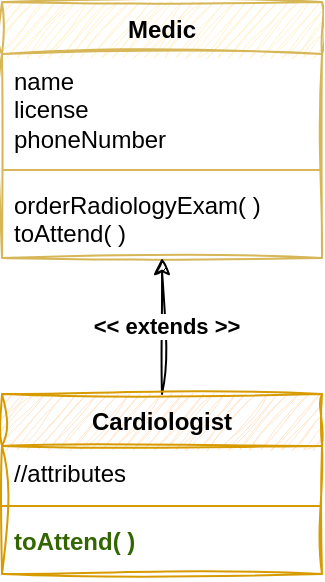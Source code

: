 <mxfile version="24.7.16" pages="3">
  <diagram name="Page-1" id="mh4xyo6f5S1Ok3j-xP9a">
    <mxGraphModel dx="1162" dy="649" grid="0" gridSize="10" guides="1" tooltips="1" connect="1" arrows="1" fold="1" page="1" pageScale="1" pageWidth="850" pageHeight="1100" math="0" shadow="0">
      <root>
        <mxCell id="0" />
        <mxCell id="1" parent="0" />
        <mxCell id="o3CdItLbr71ETqkRI1R_-1" value="Medic" style="swimlane;fontStyle=1;align=center;verticalAlign=top;childLayout=stackLayout;horizontal=1;startSize=26;horizontalStack=0;resizeParent=1;resizeParentMax=0;resizeLast=0;collapsible=1;marginBottom=0;whiteSpace=wrap;html=1;fillColor=#fff2cc;strokeColor=#d6b656;sketch=1;curveFitting=1;jiggle=2;rounded=0;" parent="1" vertex="1">
          <mxGeometry x="370" y="180" width="160" height="128" as="geometry" />
        </mxCell>
        <mxCell id="o3CdItLbr71ETqkRI1R_-2" value="name&lt;div&gt;license&lt;/div&gt;&lt;div&gt;phoneNumber&lt;/div&gt;" style="text;strokeColor=none;fillColor=none;align=left;verticalAlign=top;spacingLeft=4;spacingRight=4;overflow=hidden;rotatable=0;points=[[0,0.5],[1,0.5]];portConstraint=eastwest;whiteSpace=wrap;html=1;" parent="o3CdItLbr71ETqkRI1R_-1" vertex="1">
          <mxGeometry y="26" width="160" height="54" as="geometry" />
        </mxCell>
        <mxCell id="o3CdItLbr71ETqkRI1R_-3" value="" style="line;strokeWidth=1;fillColor=none;align=left;verticalAlign=middle;spacingTop=-1;spacingLeft=3;spacingRight=3;rotatable=0;labelPosition=right;points=[];portConstraint=eastwest;strokeColor=inherit;" parent="o3CdItLbr71ETqkRI1R_-1" vertex="1">
          <mxGeometry y="80" width="160" height="8" as="geometry" />
        </mxCell>
        <mxCell id="o3CdItLbr71ETqkRI1R_-4" value="orderRadiologyExam( )&lt;div&gt;toAttend( )&lt;/div&gt;" style="text;strokeColor=none;fillColor=none;align=left;verticalAlign=top;spacingLeft=4;spacingRight=4;overflow=hidden;rotatable=0;points=[[0,0.5],[1,0.5]];portConstraint=eastwest;whiteSpace=wrap;html=1;" parent="o3CdItLbr71ETqkRI1R_-1" vertex="1">
          <mxGeometry y="88" width="160" height="40" as="geometry" />
        </mxCell>
        <mxCell id="o3CdItLbr71ETqkRI1R_-9" style="edgeStyle=orthogonalEdgeStyle;rounded=0;orthogonalLoop=1;jettySize=auto;html=1;sketch=1;curveFitting=1;jiggle=2;" parent="1" source="o3CdItLbr71ETqkRI1R_-5" target="o3CdItLbr71ETqkRI1R_-1" edge="1">
          <mxGeometry relative="1" as="geometry" />
        </mxCell>
        <mxCell id="o3CdItLbr71ETqkRI1R_-10" value="&amp;lt;&amp;lt; extends &amp;gt;&amp;gt;" style="edgeLabel;html=1;align=center;verticalAlign=middle;resizable=0;points=[];fontStyle=1" parent="o3CdItLbr71ETqkRI1R_-9" vertex="1" connectable="0">
          <mxGeometry x="0.015" y="-2" relative="1" as="geometry">
            <mxPoint as="offset" />
          </mxGeometry>
        </mxCell>
        <mxCell id="o3CdItLbr71ETqkRI1R_-5" value="Cardiologist" style="swimlane;fontStyle=1;align=center;verticalAlign=top;childLayout=stackLayout;horizontal=1;startSize=26;horizontalStack=0;resizeParent=1;resizeParentMax=0;resizeLast=0;collapsible=1;marginBottom=0;whiteSpace=wrap;html=1;fillColor=#ffe6cc;strokeColor=#d79b00;sketch=1;curveFitting=1;jiggle=2;swimlaneLine=1;glass=0;shadow=0;" parent="1" vertex="1">
          <mxGeometry x="370" y="376" width="160" height="90" as="geometry" />
        </mxCell>
        <mxCell id="o3CdItLbr71ETqkRI1R_-6" value="//attributes" style="text;strokeColor=none;fillColor=none;align=left;verticalAlign=top;spacingLeft=4;spacingRight=4;overflow=hidden;rotatable=0;points=[[0,0.5],[1,0.5]];portConstraint=eastwest;whiteSpace=wrap;html=1;" parent="o3CdItLbr71ETqkRI1R_-5" vertex="1">
          <mxGeometry y="26" width="160" height="26" as="geometry" />
        </mxCell>
        <mxCell id="o3CdItLbr71ETqkRI1R_-7" value="" style="line;strokeWidth=1;fillColor=none;align=left;verticalAlign=middle;spacingTop=-1;spacingLeft=3;spacingRight=3;rotatable=0;labelPosition=right;points=[];portConstraint=eastwest;strokeColor=inherit;" parent="o3CdItLbr71ETqkRI1R_-5" vertex="1">
          <mxGeometry y="52" width="160" height="8" as="geometry" />
        </mxCell>
        <mxCell id="o3CdItLbr71ETqkRI1R_-8" value="&lt;div&gt;&lt;div&gt;&lt;font color=&quot;#336600&quot;&gt;&lt;b&gt;toAttend( )&lt;/b&gt;&lt;/font&gt;&lt;/div&gt;&lt;/div&gt;" style="text;strokeColor=none;fillColor=none;align=left;verticalAlign=top;spacingLeft=4;spacingRight=4;overflow=hidden;rotatable=0;points=[[0,0.5],[1,0.5]];portConstraint=eastwest;whiteSpace=wrap;html=1;" parent="o3CdItLbr71ETqkRI1R_-5" vertex="1">
          <mxGeometry y="60" width="160" height="30" as="geometry" />
        </mxCell>
      </root>
    </mxGraphModel>
  </diagram>
  <diagram id="7YUNQKK0n7KCW2nD6IUm" name="G1">
    <mxGraphModel dx="1162" dy="649" grid="1" gridSize="10" guides="1" tooltips="1" connect="1" arrows="1" fold="1" page="1" pageScale="1" pageWidth="850" pageHeight="1100" math="0" shadow="0">
      <root>
        <mxCell id="0" />
        <mxCell id="1" parent="0" />
        <mxCell id="VvA_toQNnmUeXdUmKIZM-1" value="Nurse" style="swimlane;fontStyle=1;align=center;verticalAlign=top;childLayout=stackLayout;horizontal=1;startSize=26;horizontalStack=0;resizeParent=1;resizeParentMax=0;resizeLast=0;collapsible=1;marginBottom=0;whiteSpace=wrap;html=1;fillColor=#dae8fc;strokeColor=#6c8ebf;" parent="1" vertex="1">
          <mxGeometry x="245" y="300" width="160" height="86" as="geometry" />
        </mxCell>
        <mxCell id="VvA_toQNnmUeXdUmKIZM-2" value="//atributos" style="text;strokeColor=none;fillColor=none;align=left;verticalAlign=top;spacingLeft=4;spacingRight=4;overflow=hidden;rotatable=0;points=[[0,0.5],[1,0.5]];portConstraint=eastwest;whiteSpace=wrap;html=1;" parent="VvA_toQNnmUeXdUmKIZM-1" vertex="1">
          <mxGeometry y="26" width="160" height="26" as="geometry" />
        </mxCell>
        <mxCell id="VvA_toQNnmUeXdUmKIZM-3" value="" style="line;strokeWidth=1;fillColor=none;align=left;verticalAlign=middle;spacingTop=-1;spacingLeft=3;spacingRight=3;rotatable=0;labelPosition=right;points=[];portConstraint=eastwest;strokeColor=inherit;" parent="VvA_toQNnmUeXdUmKIZM-1" vertex="1">
          <mxGeometry y="52" width="160" height="8" as="geometry" />
        </mxCell>
        <mxCell id="VvA_toQNnmUeXdUmKIZM-4" value="&lt;b&gt;&lt;font color=&quot;#e3c607&quot;&gt;toAttend(Patient)&lt;/font&gt;&lt;/b&gt;" style="text;strokeColor=none;fillColor=none;align=left;verticalAlign=top;spacingLeft=4;spacingRight=4;overflow=hidden;rotatable=0;points=[[0,0.5],[1,0.5]];portConstraint=eastwest;whiteSpace=wrap;html=1;" parent="VvA_toQNnmUeXdUmKIZM-1" vertex="1">
          <mxGeometry y="60" width="160" height="26" as="geometry" />
        </mxCell>
        <mxCell id="VvA_toQNnmUeXdUmKIZM-5" value="Medic" style="swimlane;fontStyle=1;align=center;verticalAlign=top;childLayout=stackLayout;horizontal=1;startSize=26;horizontalStack=0;resizeParent=1;resizeParentMax=0;resizeLast=0;collapsible=1;marginBottom=0;whiteSpace=wrap;html=1;fillColor=#ffe6cc;strokeColor=#d79b00;" parent="1" vertex="1">
          <mxGeometry x="445" y="300" width="160" height="100" as="geometry" />
        </mxCell>
        <mxCell id="VvA_toQNnmUeXdUmKIZM-6" value="specialty:String" style="text;strokeColor=none;fillColor=none;align=left;verticalAlign=top;spacingLeft=4;spacingRight=4;overflow=hidden;rotatable=0;points=[[0,0.5],[1,0.5]];portConstraint=eastwest;whiteSpace=wrap;html=1;" parent="VvA_toQNnmUeXdUmKIZM-5" vertex="1">
          <mxGeometry y="26" width="160" height="26" as="geometry" />
        </mxCell>
        <mxCell id="VvA_toQNnmUeXdUmKIZM-7" value="" style="line;strokeWidth=1;fillColor=none;align=left;verticalAlign=middle;spacingTop=-1;spacingLeft=3;spacingRight=3;rotatable=0;labelPosition=right;points=[];portConstraint=eastwest;strokeColor=inherit;" parent="VvA_toQNnmUeXdUmKIZM-5" vertex="1">
          <mxGeometry y="52" width="160" height="8" as="geometry" />
        </mxCell>
        <mxCell id="VvA_toQNnmUeXdUmKIZM-8" value="medicate(Patient)&lt;div&gt;&lt;font color=&quot;#cc6600&quot;&gt;&lt;b&gt;toAttend(Patient)&lt;/b&gt;&lt;/font&gt;&lt;/div&gt;" style="text;strokeColor=none;fillColor=none;align=left;verticalAlign=top;spacingLeft=4;spacingRight=4;overflow=hidden;rotatable=0;points=[[0,0.5],[1,0.5]];portConstraint=eastwest;whiteSpace=wrap;html=1;" parent="VvA_toQNnmUeXdUmKIZM-5" vertex="1">
          <mxGeometry y="60" width="160" height="40" as="geometry" />
        </mxCell>
        <mxCell id="VvA_toQNnmUeXdUmKIZM-13" value="MedicalPersonnel" style="swimlane;fontStyle=1;align=center;verticalAlign=top;childLayout=stackLayout;horizontal=1;startSize=26;horizontalStack=0;resizeParent=1;resizeParentMax=0;resizeLast=0;collapsible=1;marginBottom=0;whiteSpace=wrap;html=1;fillColor=#fff2cc;strokeColor=#d6b656;" parent="1" vertex="1">
          <mxGeometry x="300" y="120" width="160" height="100" as="geometry" />
        </mxCell>
        <mxCell id="VvA_toQNnmUeXdUmKIZM-14" value="name: String" style="text;strokeColor=none;fillColor=none;align=left;verticalAlign=top;spacingLeft=4;spacingRight=4;overflow=hidden;rotatable=0;points=[[0,0.5],[1,0.5]];portConstraint=eastwest;whiteSpace=wrap;html=1;" parent="VvA_toQNnmUeXdUmKIZM-13" vertex="1">
          <mxGeometry y="26" width="160" height="26" as="geometry" />
        </mxCell>
        <mxCell id="VvA_toQNnmUeXdUmKIZM-15" value="" style="line;strokeWidth=1;fillColor=none;align=left;verticalAlign=middle;spacingTop=-1;spacingLeft=3;spacingRight=3;rotatable=0;labelPosition=right;points=[];portConstraint=eastwest;strokeColor=inherit;" parent="VvA_toQNnmUeXdUmKIZM-13" vertex="1">
          <mxGeometry y="52" width="160" height="8" as="geometry" />
        </mxCell>
        <mxCell id="VvA_toQNnmUeXdUmKIZM-16" value="sendToRadiology(Patient)&lt;div&gt;&lt;b&gt;&lt;font color=&quot;#e3c607&quot;&gt;toAttend(Patient)&lt;/font&gt;&lt;/b&gt;&lt;/div&gt;" style="text;strokeColor=none;fillColor=none;align=left;verticalAlign=top;spacingLeft=4;spacingRight=4;overflow=hidden;rotatable=0;points=[[0,0.5],[1,0.5]];portConstraint=eastwest;whiteSpace=wrap;html=1;" parent="VvA_toQNnmUeXdUmKIZM-13" vertex="1">
          <mxGeometry y="60" width="160" height="40" as="geometry" />
        </mxCell>
        <mxCell id="VvA_toQNnmUeXdUmKIZM-17" value="Extends" style="endArrow=block;endSize=16;endFill=0;html=1;rounded=0;exitX=0.546;exitY=0.007;exitDx=0;exitDy=0;exitPerimeter=0;" parent="1" source="VvA_toQNnmUeXdUmKIZM-1" target="VvA_toQNnmUeXdUmKIZM-13" edge="1">
          <mxGeometry width="160" relative="1" as="geometry">
            <mxPoint x="295" y="410" as="sourcePoint" />
            <mxPoint x="455" y="410" as="targetPoint" />
          </mxGeometry>
        </mxCell>
        <mxCell id="VvA_toQNnmUeXdUmKIZM-18" value="Extends" style="endArrow=block;endSize=16;endFill=0;html=1;rounded=0;exitX=0.439;exitY=0.014;exitDx=0;exitDy=0;exitPerimeter=0;" parent="1" source="VvA_toQNnmUeXdUmKIZM-5" target="VvA_toQNnmUeXdUmKIZM-13" edge="1">
          <mxGeometry width="160" relative="1" as="geometry">
            <mxPoint x="342" y="311" as="sourcePoint" />
            <mxPoint x="427" y="214" as="targetPoint" />
          </mxGeometry>
        </mxCell>
        <mxCell id="uYbZJcPnsne9GTwaVppe-1" value="Centro Médico D. Guativa" style="shape=umlFrame;whiteSpace=wrap;html=1;pointerEvents=0;width=190;height=30;fillColor=#f8cecc;gradientColor=#ea6b66;strokeColor=#b85450;" vertex="1" parent="1">
          <mxGeometry x="90" y="90" width="650" height="380" as="geometry" />
        </mxCell>
        <mxCell id="uYbZJcPnsne9GTwaVppe-2" value="Paramedic" style="swimlane;fontStyle=1;align=center;verticalAlign=top;childLayout=stackLayout;horizontal=1;startSize=26;horizontalStack=0;resizeParent=1;resizeParentMax=0;resizeLast=0;collapsible=1;marginBottom=0;whiteSpace=wrap;html=1;fillColor=#f5f5f5;fontColor=#333333;strokeColor=#666666;" vertex="1" parent="1">
          <mxGeometry x="560" y="170" width="160" height="86" as="geometry" />
        </mxCell>
        <mxCell id="uYbZJcPnsne9GTwaVppe-3" value="//atributos" style="text;strokeColor=none;fillColor=none;align=left;verticalAlign=top;spacingLeft=4;spacingRight=4;overflow=hidden;rotatable=0;points=[[0,0.5],[1,0.5]];portConstraint=eastwest;whiteSpace=wrap;html=1;" vertex="1" parent="uYbZJcPnsne9GTwaVppe-2">
          <mxGeometry y="26" width="160" height="26" as="geometry" />
        </mxCell>
        <mxCell id="uYbZJcPnsne9GTwaVppe-4" value="" style="line;strokeWidth=1;fillColor=none;align=left;verticalAlign=middle;spacingTop=-1;spacingLeft=3;spacingRight=3;rotatable=0;labelPosition=right;points=[];portConstraint=eastwest;strokeColor=inherit;" vertex="1" parent="uYbZJcPnsne9GTwaVppe-2">
          <mxGeometry y="52" width="160" height="8" as="geometry" />
        </mxCell>
        <mxCell id="uYbZJcPnsne9GTwaVppe-5" value="&lt;b&gt;&lt;font color=&quot;#e3c607&quot;&gt;toAttend(Patient)&lt;/font&gt;&lt;/b&gt;" style="text;strokeColor=none;fillColor=none;align=left;verticalAlign=top;spacingLeft=4;spacingRight=4;overflow=hidden;rotatable=0;points=[[0,0.5],[1,0.5]];portConstraint=eastwest;whiteSpace=wrap;html=1;" vertex="1" parent="uYbZJcPnsne9GTwaVppe-2">
          <mxGeometry y="60" width="160" height="26" as="geometry" />
        </mxCell>
        <mxCell id="uYbZJcPnsne9GTwaVppe-6" value="Extends" style="endArrow=block;endSize=16;endFill=0;html=1;rounded=0;" edge="1" parent="1" source="uYbZJcPnsne9GTwaVppe-2" target="VvA_toQNnmUeXdUmKIZM-13">
          <mxGeometry width="160" relative="1" as="geometry">
            <mxPoint x="525" y="311" as="sourcePoint" />
            <mxPoint x="456" y="216" as="targetPoint" />
          </mxGeometry>
        </mxCell>
        <mxCell id="uYbZJcPnsne9GTwaVppe-9" value="Nurse" style="swimlane;fontStyle=1;align=center;verticalAlign=top;childLayout=stackLayout;horizontal=1;startSize=26;horizontalStack=0;resizeParent=1;resizeParentMax=0;resizeLast=0;collapsible=1;marginBottom=0;whiteSpace=wrap;html=1;fillColor=#dae8fc;strokeColor=#6c8ebf;" vertex="1" parent="1">
          <mxGeometry x="245" y="750" width="160" height="86" as="geometry" />
        </mxCell>
        <mxCell id="uYbZJcPnsne9GTwaVppe-10" value="//atributos" style="text;strokeColor=none;fillColor=none;align=left;verticalAlign=top;spacingLeft=4;spacingRight=4;overflow=hidden;rotatable=0;points=[[0,0.5],[1,0.5]];portConstraint=eastwest;whiteSpace=wrap;html=1;" vertex="1" parent="uYbZJcPnsne9GTwaVppe-9">
          <mxGeometry y="26" width="160" height="26" as="geometry" />
        </mxCell>
        <mxCell id="uYbZJcPnsne9GTwaVppe-11" value="" style="line;strokeWidth=1;fillColor=none;align=left;verticalAlign=middle;spacingTop=-1;spacingLeft=3;spacingRight=3;rotatable=0;labelPosition=right;points=[];portConstraint=eastwest;strokeColor=inherit;" vertex="1" parent="uYbZJcPnsne9GTwaVppe-9">
          <mxGeometry y="52" width="160" height="8" as="geometry" />
        </mxCell>
        <mxCell id="uYbZJcPnsne9GTwaVppe-12" value="&lt;b&gt;&lt;font color=&quot;#e3c607&quot;&gt;toAttend(Patient)&lt;/font&gt;&lt;/b&gt;" style="text;strokeColor=none;fillColor=none;align=left;verticalAlign=top;spacingLeft=4;spacingRight=4;overflow=hidden;rotatable=0;points=[[0,0.5],[1,0.5]];portConstraint=eastwest;whiteSpace=wrap;html=1;" vertex="1" parent="uYbZJcPnsne9GTwaVppe-9">
          <mxGeometry y="60" width="160" height="26" as="geometry" />
        </mxCell>
        <mxCell id="uYbZJcPnsne9GTwaVppe-13" value="Medic" style="swimlane;fontStyle=1;align=center;verticalAlign=top;childLayout=stackLayout;horizontal=1;startSize=26;horizontalStack=0;resizeParent=1;resizeParentMax=0;resizeLast=0;collapsible=1;marginBottom=0;whiteSpace=wrap;html=1;fillColor=#ffe6cc;strokeColor=#d79b00;" vertex="1" parent="1">
          <mxGeometry x="530" y="680" width="160" height="100" as="geometry" />
        </mxCell>
        <mxCell id="uYbZJcPnsne9GTwaVppe-14" value="specialty:String" style="text;strokeColor=none;fillColor=none;align=left;verticalAlign=top;spacingLeft=4;spacingRight=4;overflow=hidden;rotatable=0;points=[[0,0.5],[1,0.5]];portConstraint=eastwest;whiteSpace=wrap;html=1;" vertex="1" parent="uYbZJcPnsne9GTwaVppe-13">
          <mxGeometry y="26" width="160" height="26" as="geometry" />
        </mxCell>
        <mxCell id="uYbZJcPnsne9GTwaVppe-15" value="" style="line;strokeWidth=1;fillColor=none;align=left;verticalAlign=middle;spacingTop=-1;spacingLeft=3;spacingRight=3;rotatable=0;labelPosition=right;points=[];portConstraint=eastwest;strokeColor=inherit;" vertex="1" parent="uYbZJcPnsne9GTwaVppe-13">
          <mxGeometry y="52" width="160" height="8" as="geometry" />
        </mxCell>
        <mxCell id="uYbZJcPnsne9GTwaVppe-16" value="medicate(Patient)&lt;div&gt;&lt;font color=&quot;#cc6600&quot;&gt;&lt;b&gt;toAttend(Patient)&lt;/b&gt;&lt;/font&gt;&lt;/div&gt;" style="text;strokeColor=none;fillColor=none;align=left;verticalAlign=top;spacingLeft=4;spacingRight=4;overflow=hidden;rotatable=0;points=[[0,0.5],[1,0.5]];portConstraint=eastwest;whiteSpace=wrap;html=1;" vertex="1" parent="uYbZJcPnsne9GTwaVppe-13">
          <mxGeometry y="60" width="160" height="40" as="geometry" />
        </mxCell>
        <mxCell id="uYbZJcPnsne9GTwaVppe-17" value="MedicalPersonnel" style="swimlane;fontStyle=1;align=center;verticalAlign=top;childLayout=stackLayout;horizontal=1;startSize=26;horizontalStack=0;resizeParent=1;resizeParentMax=0;resizeLast=0;collapsible=1;marginBottom=0;whiteSpace=wrap;html=1;fillColor=#fff2cc;strokeColor=#d6b656;" vertex="1" parent="1">
          <mxGeometry x="300" y="570" width="160" height="100" as="geometry" />
        </mxCell>
        <mxCell id="uYbZJcPnsne9GTwaVppe-18" value="name: String" style="text;strokeColor=none;fillColor=none;align=left;verticalAlign=top;spacingLeft=4;spacingRight=4;overflow=hidden;rotatable=0;points=[[0,0.5],[1,0.5]];portConstraint=eastwest;whiteSpace=wrap;html=1;" vertex="1" parent="uYbZJcPnsne9GTwaVppe-17">
          <mxGeometry y="26" width="160" height="26" as="geometry" />
        </mxCell>
        <mxCell id="uYbZJcPnsne9GTwaVppe-19" value="" style="line;strokeWidth=1;fillColor=none;align=left;verticalAlign=middle;spacingTop=-1;spacingLeft=3;spacingRight=3;rotatable=0;labelPosition=right;points=[];portConstraint=eastwest;strokeColor=inherit;" vertex="1" parent="uYbZJcPnsne9GTwaVppe-17">
          <mxGeometry y="52" width="160" height="8" as="geometry" />
        </mxCell>
        <mxCell id="uYbZJcPnsne9GTwaVppe-20" value="sendToRadiology(Patient)&lt;div&gt;&lt;b&gt;&lt;font color=&quot;#e3c607&quot;&gt;toAttend(Patient)&lt;/font&gt;&lt;/b&gt;&lt;/div&gt;" style="text;strokeColor=none;fillColor=none;align=left;verticalAlign=top;spacingLeft=4;spacingRight=4;overflow=hidden;rotatable=0;points=[[0,0.5],[1,0.5]];portConstraint=eastwest;whiteSpace=wrap;html=1;" vertex="1" parent="uYbZJcPnsne9GTwaVppe-17">
          <mxGeometry y="60" width="160" height="40" as="geometry" />
        </mxCell>
        <mxCell id="uYbZJcPnsne9GTwaVppe-21" value="Extends" style="endArrow=block;endSize=16;endFill=0;html=1;rounded=0;exitX=0.546;exitY=0.007;exitDx=0;exitDy=0;exitPerimeter=0;" edge="1" parent="1" source="uYbZJcPnsne9GTwaVppe-9" target="uYbZJcPnsne9GTwaVppe-17">
          <mxGeometry width="160" relative="1" as="geometry">
            <mxPoint x="295" y="860" as="sourcePoint" />
            <mxPoint x="455" y="860" as="targetPoint" />
          </mxGeometry>
        </mxCell>
        <mxCell id="uYbZJcPnsne9GTwaVppe-22" value="Extends" style="endArrow=block;endSize=16;endFill=0;html=1;rounded=0;exitX=0.439;exitY=0.014;exitDx=0;exitDy=0;exitPerimeter=0;" edge="1" parent="1" source="uYbZJcPnsne9GTwaVppe-13" target="uYbZJcPnsne9GTwaVppe-17">
          <mxGeometry width="160" relative="1" as="geometry">
            <mxPoint x="342" y="761" as="sourcePoint" />
            <mxPoint x="427" y="664" as="targetPoint" />
          </mxGeometry>
        </mxCell>
        <mxCell id="uYbZJcPnsne9GTwaVppe-23" value="Centro Médico J. Esquivel" style="shape=umlFrame;whiteSpace=wrap;html=1;pointerEvents=0;width=190;height=30;fillColor=#e6d0de;gradientColor=#d5739d;strokeColor=#996185;" vertex="1" parent="1">
          <mxGeometry x="90" y="540" width="650" height="380" as="geometry" />
        </mxCell>
      </root>
    </mxGraphModel>
  </diagram>
  <diagram id="KcLiqDIVz-LMXaKcESnO" name="G2">
    <mxGraphModel dx="1394" dy="779" grid="1" gridSize="10" guides="1" tooltips="1" connect="1" arrows="1" fold="1" page="1" pageScale="1" pageWidth="850" pageHeight="1100" math="0" shadow="0">
      <root>
        <mxCell id="0" />
        <mxCell id="1" parent="0" />
        <mxCell id="ibf8rEI42-1ewP0bsrIi-3" value="&lt;h1 style=&quot;margin-top: 0px;&quot;&gt;&lt;span style=&quot;font-weight: normal;&quot;&gt;In a hospital a &lt;/span&gt;patient&lt;span style=&quot;font-weight: normal;&quot;&gt; can be &lt;/span&gt;&lt;font style=&quot;&quot; color=&quot;#cc6600&quot;&gt;&lt;i style=&quot;&quot;&gt;&lt;strike&gt;attended&lt;/strike&gt;&lt;/i&gt;&lt;/font&gt;&lt;span style=&quot;font-weight: normal;&quot;&gt; for &lt;font color=&quot;#cc00cc&quot;&gt;medical personnel&lt;/font&gt;. &lt;/span&gt;Nurses&lt;span style=&quot;font-weight: normal;&quot;&gt; and &lt;/span&gt;Medics&lt;span style=&quot;font-weight: normal;&quot;&gt; can &lt;/span&gt;&lt;font style=&quot;&quot; color=&quot;#cc6600&quot;&gt;&lt;i&gt;&lt;strike&gt;send a patient to radiology&lt;/strike&gt;&lt;/i&gt;&lt;/font&gt;&lt;span style=&quot;font-weight: normal;&quot;&gt;, only medics can &lt;/span&gt;&lt;font style=&quot;&quot; color=&quot;#cc6600&quot;&gt;&lt;i&gt;&lt;strike&gt;medicate&lt;/strike&gt;&lt;/i&gt;&lt;/font&gt;&lt;span style=&quot;font-weight: normal;&quot;&gt;. Also each medic when attend a patient will order a medical exam speciﬁc to their specialty&lt;/span&gt;&lt;/h1&gt;" style="text;html=1;whiteSpace=wrap;overflow=hidden;rounded=0;" parent="1" vertex="1">
          <mxGeometry y="20" width="690" height="220" as="geometry" />
        </mxCell>
        <mxCell id="ibf8rEI42-1ewP0bsrIi-4" value="Nurse" style="swimlane;fontStyle=1;align=center;verticalAlign=top;childLayout=stackLayout;horizontal=1;startSize=26;horizontalStack=0;resizeParent=1;resizeParentMax=0;resizeLast=0;collapsible=1;marginBottom=0;whiteSpace=wrap;html=1;fillColor=#f5f5f5;fontColor=#333333;strokeColor=#666666;" parent="1" vertex="1">
          <mxGeometry x="80" y="800" width="190" height="90" as="geometry" />
        </mxCell>
        <mxCell id="ibf8rEI42-1ewP0bsrIi-5" value="//attributes" style="text;strokeColor=none;fillColor=none;align=left;verticalAlign=top;spacingLeft=4;spacingRight=4;overflow=hidden;rotatable=0;points=[[0,0.5],[1,0.5]];portConstraint=eastwest;whiteSpace=wrap;html=1;" parent="ibf8rEI42-1ewP0bsrIi-4" vertex="1">
          <mxGeometry y="26" width="190" height="26" as="geometry" />
        </mxCell>
        <mxCell id="ibf8rEI42-1ewP0bsrIi-6" value="" style="line;strokeWidth=1;fillColor=none;align=left;verticalAlign=middle;spacingTop=-1;spacingLeft=3;spacingRight=3;rotatable=0;labelPosition=right;points=[];portConstraint=eastwest;strokeColor=inherit;" parent="ibf8rEI42-1ewP0bsrIi-4" vertex="1">
          <mxGeometry y="52" width="190" height="8" as="geometry" />
        </mxCell>
        <mxCell id="ibf8rEI42-1ewP0bsrIi-7" value="//methods" style="text;strokeColor=none;fillColor=none;align=left;verticalAlign=top;spacingLeft=4;spacingRight=4;overflow=hidden;rotatable=0;points=[[0,0.5],[1,0.5]];portConstraint=eastwest;whiteSpace=wrap;html=1;" parent="ibf8rEI42-1ewP0bsrIi-4" vertex="1">
          <mxGeometry y="60" width="190" height="30" as="geometry" />
        </mxCell>
        <mxCell id="ibf8rEI42-1ewP0bsrIi-8" value="Medic" style="swimlane;fontStyle=1;align=center;verticalAlign=top;childLayout=stackLayout;horizontal=1;startSize=26;horizontalStack=0;resizeParent=1;resizeParentMax=0;resizeLast=0;collapsible=1;marginBottom=0;whiteSpace=wrap;html=1;fillColor=#fff2cc;strokeColor=#d6b656;" parent="1" vertex="1">
          <mxGeometry x="340" y="800" width="190" height="100" as="geometry" />
        </mxCell>
        <mxCell id="ibf8rEI42-1ewP0bsrIi-9" value="//attributes" style="text;strokeColor=none;fillColor=none;align=left;verticalAlign=top;spacingLeft=4;spacingRight=4;overflow=hidden;rotatable=0;points=[[0,0.5],[1,0.5]];portConstraint=eastwest;whiteSpace=wrap;html=1;" parent="ibf8rEI42-1ewP0bsrIi-8" vertex="1">
          <mxGeometry y="26" width="190" height="26" as="geometry" />
        </mxCell>
        <mxCell id="ibf8rEI42-1ewP0bsrIi-10" value="" style="line;strokeWidth=1;fillColor=none;align=left;verticalAlign=middle;spacingTop=-1;spacingLeft=3;spacingRight=3;rotatable=0;labelPosition=right;points=[];portConstraint=eastwest;strokeColor=inherit;" parent="ibf8rEI42-1ewP0bsrIi-8" vertex="1">
          <mxGeometry y="52" width="190" height="8" as="geometry" />
        </mxCell>
        <mxCell id="ibf8rEI42-1ewP0bsrIi-11" value="&lt;div&gt;prescribe(p: Patient)&lt;/div&gt;&lt;div&gt;&lt;span style=&quot;color: rgb(204, 0, 204);&quot;&gt;attend(p: Patient)&lt;/span&gt;&lt;br&gt;&lt;/div&gt;" style="text;strokeColor=none;fillColor=none;align=left;verticalAlign=top;spacingLeft=4;spacingRight=4;overflow=hidden;rotatable=0;points=[[0,0.5],[1,0.5]];portConstraint=eastwest;whiteSpace=wrap;html=1;" parent="ibf8rEI42-1ewP0bsrIi-8" vertex="1">
          <mxGeometry y="60" width="190" height="40" as="geometry" />
        </mxCell>
        <mxCell id="ibf8rEI42-1ewP0bsrIi-12" value="MedicalPersonnel" style="swimlane;fontStyle=1;align=center;verticalAlign=top;childLayout=stackLayout;horizontal=1;startSize=26;horizontalStack=0;resizeParent=1;resizeParentMax=0;resizeLast=0;collapsible=1;marginBottom=0;whiteSpace=wrap;html=1;fillColor=#e1d5e7;strokeColor=#9673a6;" parent="1" vertex="1">
          <mxGeometry x="200" y="620" width="200" height="100" as="geometry" />
        </mxCell>
        <mxCell id="ibf8rEI42-1ewP0bsrIi-13" value="name: String" style="text;strokeColor=none;fillColor=none;align=left;verticalAlign=top;spacingLeft=4;spacingRight=4;overflow=hidden;rotatable=0;points=[[0,0.5],[1,0.5]];portConstraint=eastwest;whiteSpace=wrap;html=1;" parent="ibf8rEI42-1ewP0bsrIi-12" vertex="1">
          <mxGeometry y="26" width="200" height="26" as="geometry" />
        </mxCell>
        <mxCell id="ibf8rEI42-1ewP0bsrIi-14" value="" style="line;strokeWidth=1;fillColor=none;align=left;verticalAlign=middle;spacingTop=-1;spacingLeft=3;spacingRight=3;rotatable=0;labelPosition=right;points=[];portConstraint=eastwest;strokeColor=inherit;" parent="ibf8rEI42-1ewP0bsrIi-12" vertex="1">
          <mxGeometry y="52" width="200" height="8" as="geometry" />
        </mxCell>
        <mxCell id="ibf8rEI42-1ewP0bsrIi-15" value="&lt;font color=&quot;#cc00cc&quot;&gt;attend(p: Patient)&lt;/font&gt;&lt;div&gt;&lt;font color=&quot;#cc00cc&quot;&gt;sendToRadiology(p: Patient)&lt;/font&gt;&lt;/div&gt;" style="text;strokeColor=none;fillColor=none;align=left;verticalAlign=top;spacingLeft=4;spacingRight=4;overflow=hidden;rotatable=0;points=[[0,0.5],[1,0.5]];portConstraint=eastwest;whiteSpace=wrap;html=1;" parent="ibf8rEI42-1ewP0bsrIi-12" vertex="1">
          <mxGeometry y="60" width="200" height="40" as="geometry" />
        </mxCell>
        <mxCell id="ibf8rEI42-1ewP0bsrIi-16" value="Extends" style="endArrow=block;endSize=16;endFill=0;html=1;rounded=0;" parent="1" source="ibf8rEI42-1ewP0bsrIi-4" target="ibf8rEI42-1ewP0bsrIi-12" edge="1">
          <mxGeometry width="160" relative="1" as="geometry">
            <mxPoint x="40" y="660" as="sourcePoint" />
            <mxPoint x="200" y="660" as="targetPoint" />
          </mxGeometry>
        </mxCell>
        <mxCell id="ibf8rEI42-1ewP0bsrIi-17" value="Extends" style="endArrow=block;endSize=16;endFill=0;html=1;rounded=0;" parent="1" source="ibf8rEI42-1ewP0bsrIi-8" target="ibf8rEI42-1ewP0bsrIi-12" edge="1">
          <mxGeometry width="160" relative="1" as="geometry">
            <mxPoint x="109" y="811" as="sourcePoint" />
            <mxPoint x="233" y="730" as="targetPoint" />
          </mxGeometry>
        </mxCell>
        <mxCell id="ibf8rEI42-1ewP0bsrIi-18" value="Extensibilidad" style="text;html=1;align=center;verticalAlign=middle;whiteSpace=wrap;rounded=0;fontSize=13;" parent="1" vertex="1">
          <mxGeometry x="90" y="190" width="120" height="30" as="geometry" />
        </mxCell>
        <mxCell id="ibf8rEI42-1ewP0bsrIi-19" value="Centro Médico T. Blandón" style="shape=umlFrame;whiteSpace=wrap;html=1;pointerEvents=0;width=200;height=30;fillColor=#a20025;fontColor=#ffffff;strokeColor=#6F0000;" parent="1" vertex="1">
          <mxGeometry x="50" y="570" width="790" height="500" as="geometry" />
        </mxCell>
        <mxCell id="ibf8rEI42-1ewP0bsrIi-20" value="Paramedic" style="swimlane;fontStyle=1;align=center;verticalAlign=top;childLayout=stackLayout;horizontal=1;startSize=26;horizontalStack=0;resizeParent=1;resizeParentMax=0;resizeLast=0;collapsible=1;marginBottom=0;whiteSpace=wrap;html=1;fillColor=#dae8fc;strokeColor=#6c8ebf;" parent="1" vertex="1">
          <mxGeometry x="550" y="670" width="160" height="86" as="geometry" />
        </mxCell>
        <mxCell id="ibf8rEI42-1ewP0bsrIi-21" value="//attributes" style="text;strokeColor=none;fillColor=none;align=left;verticalAlign=top;spacingLeft=4;spacingRight=4;overflow=hidden;rotatable=0;points=[[0,0.5],[1,0.5]];portConstraint=eastwest;whiteSpace=wrap;html=1;" parent="ibf8rEI42-1ewP0bsrIi-20" vertex="1">
          <mxGeometry y="26" width="160" height="26" as="geometry" />
        </mxCell>
        <mxCell id="ibf8rEI42-1ewP0bsrIi-22" value="" style="line;strokeWidth=1;fillColor=none;align=left;verticalAlign=middle;spacingTop=-1;spacingLeft=3;spacingRight=3;rotatable=0;labelPosition=right;points=[];portConstraint=eastwest;strokeColor=inherit;" parent="ibf8rEI42-1ewP0bsrIi-20" vertex="1">
          <mxGeometry y="52" width="160" height="8" as="geometry" />
        </mxCell>
        <mxCell id="ibf8rEI42-1ewP0bsrIi-23" value="//methods" style="text;strokeColor=none;fillColor=none;align=left;verticalAlign=top;spacingLeft=4;spacingRight=4;overflow=hidden;rotatable=0;points=[[0,0.5],[1,0.5]];portConstraint=eastwest;whiteSpace=wrap;html=1;" parent="ibf8rEI42-1ewP0bsrIi-20" vertex="1">
          <mxGeometry y="60" width="160" height="26" as="geometry" />
        </mxCell>
        <mxCell id="ibf8rEI42-1ewP0bsrIi-24" value="Extends" style="endArrow=block;endSize=16;endFill=0;html=1;rounded=0;" parent="1" source="ibf8rEI42-1ewP0bsrIi-20" target="ibf8rEI42-1ewP0bsrIi-12" edge="1">
          <mxGeometry width="160" relative="1" as="geometry">
            <mxPoint x="410" y="810" as="sourcePoint" />
            <mxPoint x="349" y="730" as="targetPoint" />
          </mxGeometry>
        </mxCell>
        <mxCell id="ibf8rEI42-1ewP0bsrIi-39" value="Centro Odontólogico Jeanpierre" style="shape=umlFrame;whiteSpace=wrap;html=1;pointerEvents=0;width=200;height=30;fillColor=#60a917;strokeColor=#2D7600;fontColor=#ffffff;" parent="1" vertex="1">
          <mxGeometry x="50" y="1110" width="720" height="420" as="geometry" />
        </mxCell>
        <mxCell id="ibf8rEI42-1ewP0bsrIi-53" value="MedicalPersonnel" style="swimlane;fontStyle=1;align=center;verticalAlign=top;childLayout=stackLayout;horizontal=1;startSize=26;horizontalStack=0;resizeParent=1;resizeParentMax=0;resizeLast=0;collapsible=1;marginBottom=0;whiteSpace=wrap;html=1;fillColor=#e1d5e7;strokeColor=#9673a6;" parent="1" vertex="1">
          <mxGeometry x="270" y="1170" width="200" height="100" as="geometry" />
        </mxCell>
        <mxCell id="ibf8rEI42-1ewP0bsrIi-54" value="name: String" style="text;strokeColor=none;fillColor=none;align=left;verticalAlign=top;spacingLeft=4;spacingRight=4;overflow=hidden;rotatable=0;points=[[0,0.5],[1,0.5]];portConstraint=eastwest;whiteSpace=wrap;html=1;" parent="ibf8rEI42-1ewP0bsrIi-53" vertex="1">
          <mxGeometry y="26" width="200" height="26" as="geometry" />
        </mxCell>
        <mxCell id="ibf8rEI42-1ewP0bsrIi-55" value="" style="line;strokeWidth=1;fillColor=none;align=left;verticalAlign=middle;spacingTop=-1;spacingLeft=3;spacingRight=3;rotatable=0;labelPosition=right;points=[];portConstraint=eastwest;strokeColor=inherit;" parent="ibf8rEI42-1ewP0bsrIi-53" vertex="1">
          <mxGeometry y="52" width="200" height="8" as="geometry" />
        </mxCell>
        <mxCell id="ibf8rEI42-1ewP0bsrIi-56" value="&lt;font color=&quot;#cc00cc&quot;&gt;attend(p: Patient)&lt;/font&gt;&lt;div&gt;&lt;font color=&quot;#cc00cc&quot;&gt;sendToRadiology(p: Patient)&lt;/font&gt;&lt;/div&gt;" style="text;strokeColor=none;fillColor=none;align=left;verticalAlign=top;spacingLeft=4;spacingRight=4;overflow=hidden;rotatable=0;points=[[0,0.5],[1,0.5]];portConstraint=eastwest;whiteSpace=wrap;html=1;" parent="ibf8rEI42-1ewP0bsrIi-53" vertex="1">
          <mxGeometry y="60" width="200" height="40" as="geometry" />
        </mxCell>
        <mxCell id="ibf8rEI42-1ewP0bsrIi-57" value="Dentist" style="swimlane;fontStyle=1;align=center;verticalAlign=top;childLayout=stackLayout;horizontal=1;startSize=26;horizontalStack=0;resizeParent=1;resizeParentMax=0;resizeLast=0;collapsible=1;marginBottom=0;whiteSpace=wrap;html=1;fillColor=#dae8fc;strokeColor=#6c8ebf;" parent="1" vertex="1">
          <mxGeometry x="290" y="1330" width="160" height="86" as="geometry" />
        </mxCell>
        <mxCell id="ibf8rEI42-1ewP0bsrIi-58" value="//attributes" style="text;strokeColor=none;fillColor=none;align=left;verticalAlign=top;spacingLeft=4;spacingRight=4;overflow=hidden;rotatable=0;points=[[0,0.5],[1,0.5]];portConstraint=eastwest;whiteSpace=wrap;html=1;" parent="ibf8rEI42-1ewP0bsrIi-57" vertex="1">
          <mxGeometry y="26" width="160" height="26" as="geometry" />
        </mxCell>
        <mxCell id="ibf8rEI42-1ewP0bsrIi-59" value="" style="line;strokeWidth=1;fillColor=none;align=left;verticalAlign=middle;spacingTop=-1;spacingLeft=3;spacingRight=3;rotatable=0;labelPosition=right;points=[];portConstraint=eastwest;strokeColor=inherit;" parent="ibf8rEI42-1ewP0bsrIi-57" vertex="1">
          <mxGeometry y="52" width="160" height="8" as="geometry" />
        </mxCell>
        <mxCell id="ibf8rEI42-1ewP0bsrIi-60" value="//methods" style="text;strokeColor=none;fillColor=none;align=left;verticalAlign=top;spacingLeft=4;spacingRight=4;overflow=hidden;rotatable=0;points=[[0,0.5],[1,0.5]];portConstraint=eastwest;whiteSpace=wrap;html=1;" parent="ibf8rEI42-1ewP0bsrIi-57" vertex="1">
          <mxGeometry y="60" width="160" height="26" as="geometry" />
        </mxCell>
        <mxCell id="ibf8rEI42-1ewP0bsrIi-61" value="Extends" style="endArrow=block;endSize=16;endFill=0;html=1;rounded=0;" parent="1" source="ibf8rEI42-1ewP0bsrIi-57" target="ibf8rEI42-1ewP0bsrIi-53" edge="1">
          <mxGeometry width="160" relative="1" as="geometry">
            <mxPoint x="410" y="1180" as="sourcePoint" />
            <mxPoint x="570" y="1180" as="targetPoint" />
          </mxGeometry>
        </mxCell>
        <mxCell id="KQhB--j2mS6ECW-uS0SQ-1" value="Neurologist" style="swimlane;fontStyle=1;align=center;verticalAlign=top;childLayout=stackLayout;horizontal=1;startSize=26;horizontalStack=0;resizeParent=1;resizeParentMax=0;resizeLast=0;collapsible=1;marginBottom=0;whiteSpace=wrap;html=1;fillColor=#ffe6cc;strokeColor=#d79b00;" vertex="1" parent="1">
          <mxGeometry x="340" y="960" width="190" height="100" as="geometry" />
        </mxCell>
        <mxCell id="KQhB--j2mS6ECW-uS0SQ-2" value="//attributes" style="text;strokeColor=none;fillColor=none;align=left;verticalAlign=top;spacingLeft=4;spacingRight=4;overflow=hidden;rotatable=0;points=[[0,0.5],[1,0.5]];portConstraint=eastwest;whiteSpace=wrap;html=1;" vertex="1" parent="KQhB--j2mS6ECW-uS0SQ-1">
          <mxGeometry y="26" width="190" height="26" as="geometry" />
        </mxCell>
        <mxCell id="KQhB--j2mS6ECW-uS0SQ-3" value="" style="line;strokeWidth=1;fillColor=none;align=left;verticalAlign=middle;spacingTop=-1;spacingLeft=3;spacingRight=3;rotatable=0;labelPosition=right;points=[];portConstraint=eastwest;strokeColor=inherit;" vertex="1" parent="KQhB--j2mS6ECW-uS0SQ-1">
          <mxGeometry y="52" width="190" height="8" as="geometry" />
        </mxCell>
        <mxCell id="KQhB--j2mS6ECW-uS0SQ-4" value="&lt;div&gt;prescribe(p: Patient)&lt;/div&gt;&lt;div&gt;&lt;font color=&quot;#cc6600&quot;&gt;attend(p: Patient)&lt;/font&gt;&lt;br&gt;&lt;/div&gt;" style="text;strokeColor=none;fillColor=none;align=left;verticalAlign=top;spacingLeft=4;spacingRight=4;overflow=hidden;rotatable=0;points=[[0,0.5],[1,0.5]];portConstraint=eastwest;whiteSpace=wrap;html=1;" vertex="1" parent="KQhB--j2mS6ECW-uS0SQ-1">
          <mxGeometry y="60" width="190" height="40" as="geometry" />
        </mxCell>
        <mxCell id="KQhB--j2mS6ECW-uS0SQ-5" value="Dermatologist" style="swimlane;fontStyle=1;align=center;verticalAlign=top;childLayout=stackLayout;horizontal=1;startSize=26;horizontalStack=0;resizeParent=1;resizeParentMax=0;resizeLast=0;collapsible=1;marginBottom=0;whiteSpace=wrap;html=1;fillColor=#ffe6cc;strokeColor=#d79b00;" vertex="1" parent="1">
          <mxGeometry x="620" y="870" width="190" height="100" as="geometry" />
        </mxCell>
        <mxCell id="KQhB--j2mS6ECW-uS0SQ-6" value="//attributes" style="text;strokeColor=none;fillColor=none;align=left;verticalAlign=top;spacingLeft=4;spacingRight=4;overflow=hidden;rotatable=0;points=[[0,0.5],[1,0.5]];portConstraint=eastwest;whiteSpace=wrap;html=1;" vertex="1" parent="KQhB--j2mS6ECW-uS0SQ-5">
          <mxGeometry y="26" width="190" height="26" as="geometry" />
        </mxCell>
        <mxCell id="KQhB--j2mS6ECW-uS0SQ-7" value="" style="line;strokeWidth=1;fillColor=none;align=left;verticalAlign=middle;spacingTop=-1;spacingLeft=3;spacingRight=3;rotatable=0;labelPosition=right;points=[];portConstraint=eastwest;strokeColor=inherit;" vertex="1" parent="KQhB--j2mS6ECW-uS0SQ-5">
          <mxGeometry y="52" width="190" height="8" as="geometry" />
        </mxCell>
        <mxCell id="KQhB--j2mS6ECW-uS0SQ-8" value="&lt;div&gt;prescribe(p: Patient)&lt;/div&gt;&lt;div&gt;&lt;font color=&quot;#cc6600&quot;&gt;attend(p: Patient)&lt;/font&gt;&lt;br&gt;&lt;/div&gt;" style="text;strokeColor=none;fillColor=none;align=left;verticalAlign=top;spacingLeft=4;spacingRight=4;overflow=hidden;rotatable=0;points=[[0,0.5],[1,0.5]];portConstraint=eastwest;whiteSpace=wrap;html=1;" vertex="1" parent="KQhB--j2mS6ECW-uS0SQ-5">
          <mxGeometry y="60" width="190" height="40" as="geometry" />
        </mxCell>
        <mxCell id="KQhB--j2mS6ECW-uS0SQ-9" value="Extends" style="endArrow=block;endSize=16;endFill=0;html=1;rounded=0;" edge="1" parent="1" source="KQhB--j2mS6ECW-uS0SQ-1" target="ibf8rEI42-1ewP0bsrIi-8">
          <mxGeometry width="160" relative="1" as="geometry">
            <mxPoint x="408" y="810" as="sourcePoint" />
            <mxPoint x="348" y="730" as="targetPoint" />
          </mxGeometry>
        </mxCell>
        <mxCell id="KQhB--j2mS6ECW-uS0SQ-10" value="Extends" style="endArrow=block;endSize=16;endFill=0;html=1;rounded=0;" edge="1" parent="1" source="KQhB--j2mS6ECW-uS0SQ-5" target="ibf8rEI42-1ewP0bsrIi-8">
          <mxGeometry width="160" relative="1" as="geometry">
            <mxPoint x="445" y="970" as="sourcePoint" />
            <mxPoint x="445" y="910" as="targetPoint" />
          </mxGeometry>
        </mxCell>
        <mxCell id="KQhB--j2mS6ECW-uS0SQ-11" value="Nurse" style="swimlane;fontStyle=1;align=center;verticalAlign=top;childLayout=stackLayout;horizontal=1;startSize=26;horizontalStack=0;resizeParent=1;resizeParentMax=0;resizeLast=0;collapsible=1;marginBottom=0;whiteSpace=wrap;html=1;fillColor=#f5f5f5;fontColor=#333333;strokeColor=#666666;" vertex="1" parent="1">
          <mxGeometry x="900" y="800" width="190" height="90" as="geometry" />
        </mxCell>
        <mxCell id="KQhB--j2mS6ECW-uS0SQ-12" value="//attributes" style="text;strokeColor=none;fillColor=none;align=left;verticalAlign=top;spacingLeft=4;spacingRight=4;overflow=hidden;rotatable=0;points=[[0,0.5],[1,0.5]];portConstraint=eastwest;whiteSpace=wrap;html=1;" vertex="1" parent="KQhB--j2mS6ECW-uS0SQ-11">
          <mxGeometry y="26" width="190" height="26" as="geometry" />
        </mxCell>
        <mxCell id="KQhB--j2mS6ECW-uS0SQ-13" value="" style="line;strokeWidth=1;fillColor=none;align=left;verticalAlign=middle;spacingTop=-1;spacingLeft=3;spacingRight=3;rotatable=0;labelPosition=right;points=[];portConstraint=eastwest;strokeColor=inherit;" vertex="1" parent="KQhB--j2mS6ECW-uS0SQ-11">
          <mxGeometry y="52" width="190" height="8" as="geometry" />
        </mxCell>
        <mxCell id="KQhB--j2mS6ECW-uS0SQ-14" value="//methods" style="text;strokeColor=none;fillColor=none;align=left;verticalAlign=top;spacingLeft=4;spacingRight=4;overflow=hidden;rotatable=0;points=[[0,0.5],[1,0.5]];portConstraint=eastwest;whiteSpace=wrap;html=1;" vertex="1" parent="KQhB--j2mS6ECW-uS0SQ-11">
          <mxGeometry y="60" width="190" height="30" as="geometry" />
        </mxCell>
        <mxCell id="KQhB--j2mS6ECW-uS0SQ-15" value="Medic" style="swimlane;fontStyle=1;align=center;verticalAlign=top;childLayout=stackLayout;horizontal=1;startSize=26;horizontalStack=0;resizeParent=1;resizeParentMax=0;resizeLast=0;collapsible=1;marginBottom=0;whiteSpace=wrap;html=1;fillColor=#fff2cc;strokeColor=#d6b656;" vertex="1" parent="1">
          <mxGeometry x="1160" y="800" width="190" height="100" as="geometry" />
        </mxCell>
        <mxCell id="KQhB--j2mS6ECW-uS0SQ-16" value="//attributes" style="text;strokeColor=none;fillColor=none;align=left;verticalAlign=top;spacingLeft=4;spacingRight=4;overflow=hidden;rotatable=0;points=[[0,0.5],[1,0.5]];portConstraint=eastwest;whiteSpace=wrap;html=1;" vertex="1" parent="KQhB--j2mS6ECW-uS0SQ-15">
          <mxGeometry y="26" width="190" height="26" as="geometry" />
        </mxCell>
        <mxCell id="KQhB--j2mS6ECW-uS0SQ-17" value="" style="line;strokeWidth=1;fillColor=none;align=left;verticalAlign=middle;spacingTop=-1;spacingLeft=3;spacingRight=3;rotatable=0;labelPosition=right;points=[];portConstraint=eastwest;strokeColor=inherit;" vertex="1" parent="KQhB--j2mS6ECW-uS0SQ-15">
          <mxGeometry y="52" width="190" height="8" as="geometry" />
        </mxCell>
        <mxCell id="KQhB--j2mS6ECW-uS0SQ-18" value="&lt;div&gt;prescribe(p: Patient)&lt;/div&gt;&lt;div&gt;&lt;span style=&quot;color: rgb(204, 0, 204);&quot;&gt;attend(p: Patient)&lt;/span&gt;&lt;br&gt;&lt;/div&gt;" style="text;strokeColor=none;fillColor=none;align=left;verticalAlign=top;spacingLeft=4;spacingRight=4;overflow=hidden;rotatable=0;points=[[0,0.5],[1,0.5]];portConstraint=eastwest;whiteSpace=wrap;html=1;" vertex="1" parent="KQhB--j2mS6ECW-uS0SQ-15">
          <mxGeometry y="60" width="190" height="40" as="geometry" />
        </mxCell>
        <mxCell id="KQhB--j2mS6ECW-uS0SQ-19" value="MedicalPersonnel" style="swimlane;fontStyle=1;align=center;verticalAlign=top;childLayout=stackLayout;horizontal=1;startSize=26;horizontalStack=0;resizeParent=1;resizeParentMax=0;resizeLast=0;collapsible=1;marginBottom=0;whiteSpace=wrap;html=1;fillColor=#e1d5e7;strokeColor=#9673a6;" vertex="1" parent="1">
          <mxGeometry x="1020" y="620" width="200" height="100" as="geometry" />
        </mxCell>
        <mxCell id="KQhB--j2mS6ECW-uS0SQ-20" value="name: String" style="text;strokeColor=none;fillColor=none;align=left;verticalAlign=top;spacingLeft=4;spacingRight=4;overflow=hidden;rotatable=0;points=[[0,0.5],[1,0.5]];portConstraint=eastwest;whiteSpace=wrap;html=1;" vertex="1" parent="KQhB--j2mS6ECW-uS0SQ-19">
          <mxGeometry y="26" width="200" height="26" as="geometry" />
        </mxCell>
        <mxCell id="KQhB--j2mS6ECW-uS0SQ-21" value="" style="line;strokeWidth=1;fillColor=none;align=left;verticalAlign=middle;spacingTop=-1;spacingLeft=3;spacingRight=3;rotatable=0;labelPosition=right;points=[];portConstraint=eastwest;strokeColor=inherit;" vertex="1" parent="KQhB--j2mS6ECW-uS0SQ-19">
          <mxGeometry y="52" width="200" height="8" as="geometry" />
        </mxCell>
        <mxCell id="KQhB--j2mS6ECW-uS0SQ-22" value="&lt;font color=&quot;#cc00cc&quot;&gt;attend(p: Patient)&lt;/font&gt;&lt;div&gt;&lt;font color=&quot;#cc00cc&quot;&gt;sendToRadiology(p: Patient)&lt;/font&gt;&lt;/div&gt;" style="text;strokeColor=none;fillColor=none;align=left;verticalAlign=top;spacingLeft=4;spacingRight=4;overflow=hidden;rotatable=0;points=[[0,0.5],[1,0.5]];portConstraint=eastwest;whiteSpace=wrap;html=1;" vertex="1" parent="KQhB--j2mS6ECW-uS0SQ-19">
          <mxGeometry y="60" width="200" height="40" as="geometry" />
        </mxCell>
        <mxCell id="KQhB--j2mS6ECW-uS0SQ-23" value="Extends" style="endArrow=block;endSize=16;endFill=0;html=1;rounded=0;" edge="1" parent="1" source="KQhB--j2mS6ECW-uS0SQ-11" target="KQhB--j2mS6ECW-uS0SQ-19">
          <mxGeometry width="160" relative="1" as="geometry">
            <mxPoint x="860" y="660" as="sourcePoint" />
            <mxPoint x="1020" y="660" as="targetPoint" />
          </mxGeometry>
        </mxCell>
        <mxCell id="KQhB--j2mS6ECW-uS0SQ-24" value="Extends" style="endArrow=block;endSize=16;endFill=0;html=1;rounded=0;" edge="1" parent="1" source="KQhB--j2mS6ECW-uS0SQ-15" target="KQhB--j2mS6ECW-uS0SQ-19">
          <mxGeometry width="160" relative="1" as="geometry">
            <mxPoint x="929" y="811" as="sourcePoint" />
            <mxPoint x="1053" y="730" as="targetPoint" />
          </mxGeometry>
        </mxCell>
        <mxCell id="KQhB--j2mS6ECW-uS0SQ-25" value="Centro Médico N. Suárez" style="shape=umlFrame;whiteSpace=wrap;html=1;pointerEvents=0;width=200;height=30;fillColor=#ffcd28;strokeColor=#d79b00;gradientColor=#ffa500;" vertex="1" parent="1">
          <mxGeometry x="870" y="570" width="790" height="500" as="geometry" />
        </mxCell>
        <mxCell id="KQhB--j2mS6ECW-uS0SQ-26" value="Paramedic" style="swimlane;fontStyle=1;align=center;verticalAlign=top;childLayout=stackLayout;horizontal=1;startSize=26;horizontalStack=0;resizeParent=1;resizeParentMax=0;resizeLast=0;collapsible=1;marginBottom=0;whiteSpace=wrap;html=1;fillColor=#dae8fc;strokeColor=#6c8ebf;" vertex="1" parent="1">
          <mxGeometry x="1370" y="670" width="160" height="86" as="geometry" />
        </mxCell>
        <mxCell id="KQhB--j2mS6ECW-uS0SQ-27" value="//attributes" style="text;strokeColor=none;fillColor=none;align=left;verticalAlign=top;spacingLeft=4;spacingRight=4;overflow=hidden;rotatable=0;points=[[0,0.5],[1,0.5]];portConstraint=eastwest;whiteSpace=wrap;html=1;" vertex="1" parent="KQhB--j2mS6ECW-uS0SQ-26">
          <mxGeometry y="26" width="160" height="26" as="geometry" />
        </mxCell>
        <mxCell id="KQhB--j2mS6ECW-uS0SQ-28" value="" style="line;strokeWidth=1;fillColor=none;align=left;verticalAlign=middle;spacingTop=-1;spacingLeft=3;spacingRight=3;rotatable=0;labelPosition=right;points=[];portConstraint=eastwest;strokeColor=inherit;" vertex="1" parent="KQhB--j2mS6ECW-uS0SQ-26">
          <mxGeometry y="52" width="160" height="8" as="geometry" />
        </mxCell>
        <mxCell id="KQhB--j2mS6ECW-uS0SQ-29" value="//methods" style="text;strokeColor=none;fillColor=none;align=left;verticalAlign=top;spacingLeft=4;spacingRight=4;overflow=hidden;rotatable=0;points=[[0,0.5],[1,0.5]];portConstraint=eastwest;whiteSpace=wrap;html=1;" vertex="1" parent="KQhB--j2mS6ECW-uS0SQ-26">
          <mxGeometry y="60" width="160" height="26" as="geometry" />
        </mxCell>
        <mxCell id="KQhB--j2mS6ECW-uS0SQ-30" value="Extends" style="endArrow=block;endSize=16;endFill=0;html=1;rounded=0;" edge="1" parent="1" source="KQhB--j2mS6ECW-uS0SQ-26" target="KQhB--j2mS6ECW-uS0SQ-19">
          <mxGeometry width="160" relative="1" as="geometry">
            <mxPoint x="1230" y="810" as="sourcePoint" />
            <mxPoint x="1169" y="730" as="targetPoint" />
          </mxGeometry>
        </mxCell>
        <mxCell id="KQhB--j2mS6ECW-uS0SQ-31" value="Cardiologist" style="swimlane;fontStyle=1;align=center;verticalAlign=top;childLayout=stackLayout;horizontal=1;startSize=26;horizontalStack=0;resizeParent=1;resizeParentMax=0;resizeLast=0;collapsible=1;marginBottom=0;whiteSpace=wrap;html=1;fillColor=#ffe6cc;strokeColor=#d79b00;" vertex="1" parent="1">
          <mxGeometry x="1160" y="960" width="190" height="100" as="geometry" />
        </mxCell>
        <mxCell id="KQhB--j2mS6ECW-uS0SQ-32" value="//attributes" style="text;strokeColor=none;fillColor=none;align=left;verticalAlign=top;spacingLeft=4;spacingRight=4;overflow=hidden;rotatable=0;points=[[0,0.5],[1,0.5]];portConstraint=eastwest;whiteSpace=wrap;html=1;" vertex="1" parent="KQhB--j2mS6ECW-uS0SQ-31">
          <mxGeometry y="26" width="190" height="26" as="geometry" />
        </mxCell>
        <mxCell id="KQhB--j2mS6ECW-uS0SQ-33" value="" style="line;strokeWidth=1;fillColor=none;align=left;verticalAlign=middle;spacingTop=-1;spacingLeft=3;spacingRight=3;rotatable=0;labelPosition=right;points=[];portConstraint=eastwest;strokeColor=inherit;" vertex="1" parent="KQhB--j2mS6ECW-uS0SQ-31">
          <mxGeometry y="52" width="190" height="8" as="geometry" />
        </mxCell>
        <mxCell id="KQhB--j2mS6ECW-uS0SQ-34" value="&lt;div&gt;prescribe(p: Patient)&lt;/div&gt;&lt;div&gt;&lt;font color=&quot;#cc6600&quot;&gt;attend(p: Patient)&lt;/font&gt;&lt;br&gt;&lt;/div&gt;" style="text;strokeColor=none;fillColor=none;align=left;verticalAlign=top;spacingLeft=4;spacingRight=4;overflow=hidden;rotatable=0;points=[[0,0.5],[1,0.5]];portConstraint=eastwest;whiteSpace=wrap;html=1;" vertex="1" parent="KQhB--j2mS6ECW-uS0SQ-31">
          <mxGeometry y="60" width="190" height="40" as="geometry" />
        </mxCell>
        <mxCell id="KQhB--j2mS6ECW-uS0SQ-35" value="Traumatologist" style="swimlane;fontStyle=1;align=center;verticalAlign=top;childLayout=stackLayout;horizontal=1;startSize=26;horizontalStack=0;resizeParent=1;resizeParentMax=0;resizeLast=0;collapsible=1;marginBottom=0;whiteSpace=wrap;html=1;fillColor=#ffe6cc;strokeColor=#d79b00;" vertex="1" parent="1">
          <mxGeometry x="1440" y="870" width="190" height="100" as="geometry" />
        </mxCell>
        <mxCell id="KQhB--j2mS6ECW-uS0SQ-36" value="//attributes" style="text;strokeColor=none;fillColor=none;align=left;verticalAlign=top;spacingLeft=4;spacingRight=4;overflow=hidden;rotatable=0;points=[[0,0.5],[1,0.5]];portConstraint=eastwest;whiteSpace=wrap;html=1;" vertex="1" parent="KQhB--j2mS6ECW-uS0SQ-35">
          <mxGeometry y="26" width="190" height="26" as="geometry" />
        </mxCell>
        <mxCell id="KQhB--j2mS6ECW-uS0SQ-37" value="" style="line;strokeWidth=1;fillColor=none;align=left;verticalAlign=middle;spacingTop=-1;spacingLeft=3;spacingRight=3;rotatable=0;labelPosition=right;points=[];portConstraint=eastwest;strokeColor=inherit;" vertex="1" parent="KQhB--j2mS6ECW-uS0SQ-35">
          <mxGeometry y="52" width="190" height="8" as="geometry" />
        </mxCell>
        <mxCell id="KQhB--j2mS6ECW-uS0SQ-38" value="&lt;div&gt;prescribe(p: Patient)&lt;/div&gt;&lt;div&gt;&lt;font color=&quot;#cc6600&quot;&gt;attend(p: Patient)&lt;/font&gt;&lt;br&gt;&lt;/div&gt;" style="text;strokeColor=none;fillColor=none;align=left;verticalAlign=top;spacingLeft=4;spacingRight=4;overflow=hidden;rotatable=0;points=[[0,0.5],[1,0.5]];portConstraint=eastwest;whiteSpace=wrap;html=1;" vertex="1" parent="KQhB--j2mS6ECW-uS0SQ-35">
          <mxGeometry y="60" width="190" height="40" as="geometry" />
        </mxCell>
        <mxCell id="KQhB--j2mS6ECW-uS0SQ-39" value="Extends" style="endArrow=block;endSize=16;endFill=0;html=1;rounded=0;" edge="1" parent="1" source="KQhB--j2mS6ECW-uS0SQ-31" target="KQhB--j2mS6ECW-uS0SQ-15">
          <mxGeometry width="160" relative="1" as="geometry">
            <mxPoint x="1228" y="810" as="sourcePoint" />
            <mxPoint x="1168" y="730" as="targetPoint" />
          </mxGeometry>
        </mxCell>
        <mxCell id="KQhB--j2mS6ECW-uS0SQ-40" value="Extends" style="endArrow=block;endSize=16;endFill=0;html=1;rounded=0;" edge="1" parent="1" source="KQhB--j2mS6ECW-uS0SQ-35" target="KQhB--j2mS6ECW-uS0SQ-15">
          <mxGeometry width="160" relative="1" as="geometry">
            <mxPoint x="1265" y="970" as="sourcePoint" />
            <mxPoint x="1265" y="910" as="targetPoint" />
          </mxGeometry>
        </mxCell>
        <mxCell id="KQhB--j2mS6ECW-uS0SQ-41" value="&lt;h1 style=&quot;margin-top: 0px;&quot;&gt;Principios aplicados&lt;/h1&gt;&lt;p style=&quot;font-size: 13px;&quot;&gt;&lt;b&gt;S&lt;/b&gt;ingle Responsability (responsabilidad simple)&lt;br&gt;&lt;b&gt;O&lt;/b&gt;pen/Closed (abierto/cerrado)&lt;/p&gt;" style="text;html=1;whiteSpace=wrap;overflow=hidden;rounded=0;" vertex="1" parent="1">
          <mxGeometry x="880" y="1120" width="300" height="120" as="geometry" />
        </mxCell>
      </root>
    </mxGraphModel>
  </diagram>
</mxfile>
